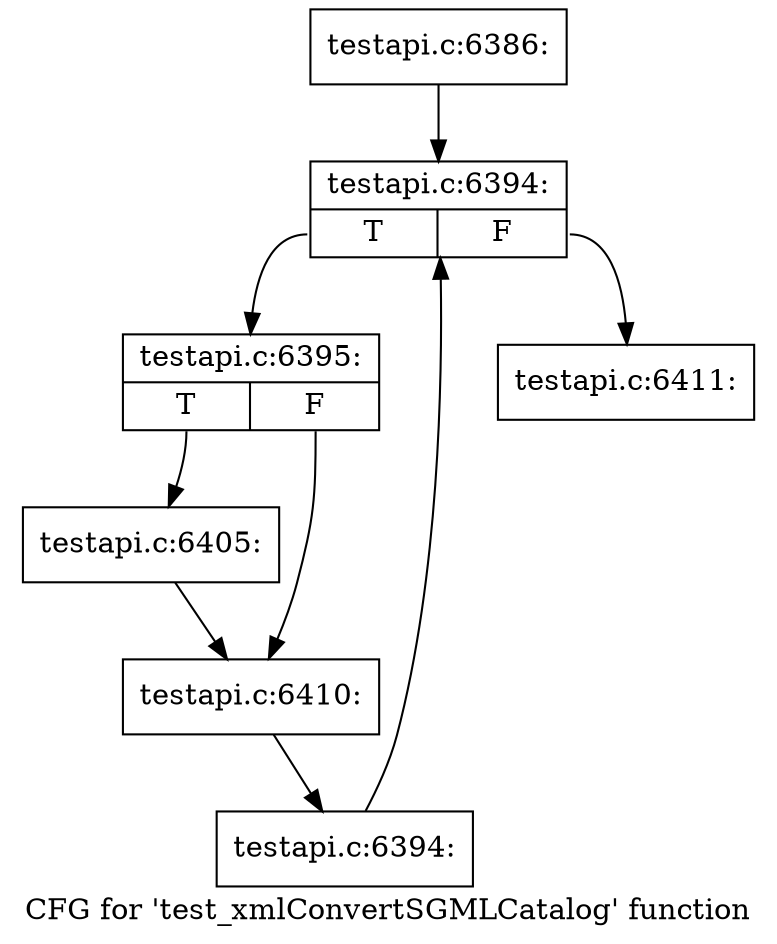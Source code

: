 digraph "CFG for 'test_xmlConvertSGMLCatalog' function" {
	label="CFG for 'test_xmlConvertSGMLCatalog' function";

	Node0x43dc960 [shape=record,label="{testapi.c:6386:}"];
	Node0x43dc960 -> Node0x43e23a0;
	Node0x43e23a0 [shape=record,label="{testapi.c:6394:|{<s0>T|<s1>F}}"];
	Node0x43e23a0:s0 -> Node0x43e2680;
	Node0x43e23a0:s1 -> Node0x43e2200;
	Node0x43e2680 [shape=record,label="{testapi.c:6395:|{<s0>T|<s1>F}}"];
	Node0x43e2680:s0 -> Node0x43e34d0;
	Node0x43e2680:s1 -> Node0x43e3800;
	Node0x43e34d0 [shape=record,label="{testapi.c:6405:}"];
	Node0x43e34d0 -> Node0x43e3800;
	Node0x43e3800 [shape=record,label="{testapi.c:6410:}"];
	Node0x43e3800 -> Node0x43e25f0;
	Node0x43e25f0 [shape=record,label="{testapi.c:6394:}"];
	Node0x43e25f0 -> Node0x43e23a0;
	Node0x43e2200 [shape=record,label="{testapi.c:6411:}"];
}
